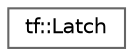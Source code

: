 digraph "类继承关系图"
{
 // LATEX_PDF_SIZE
  bgcolor="transparent";
  edge [fontname=Helvetica,fontsize=10,labelfontname=Helvetica,labelfontsize=10];
  node [fontname=Helvetica,fontsize=10,shape=box,height=0.2,width=0.4];
  rankdir="LR";
  Node0 [id="Node000000",label="tf::Latch",height=0.2,width=0.4,color="grey40", fillcolor="white", style="filled",URL="$classtf_1_1_latch.html",tooltip=" "];
}
